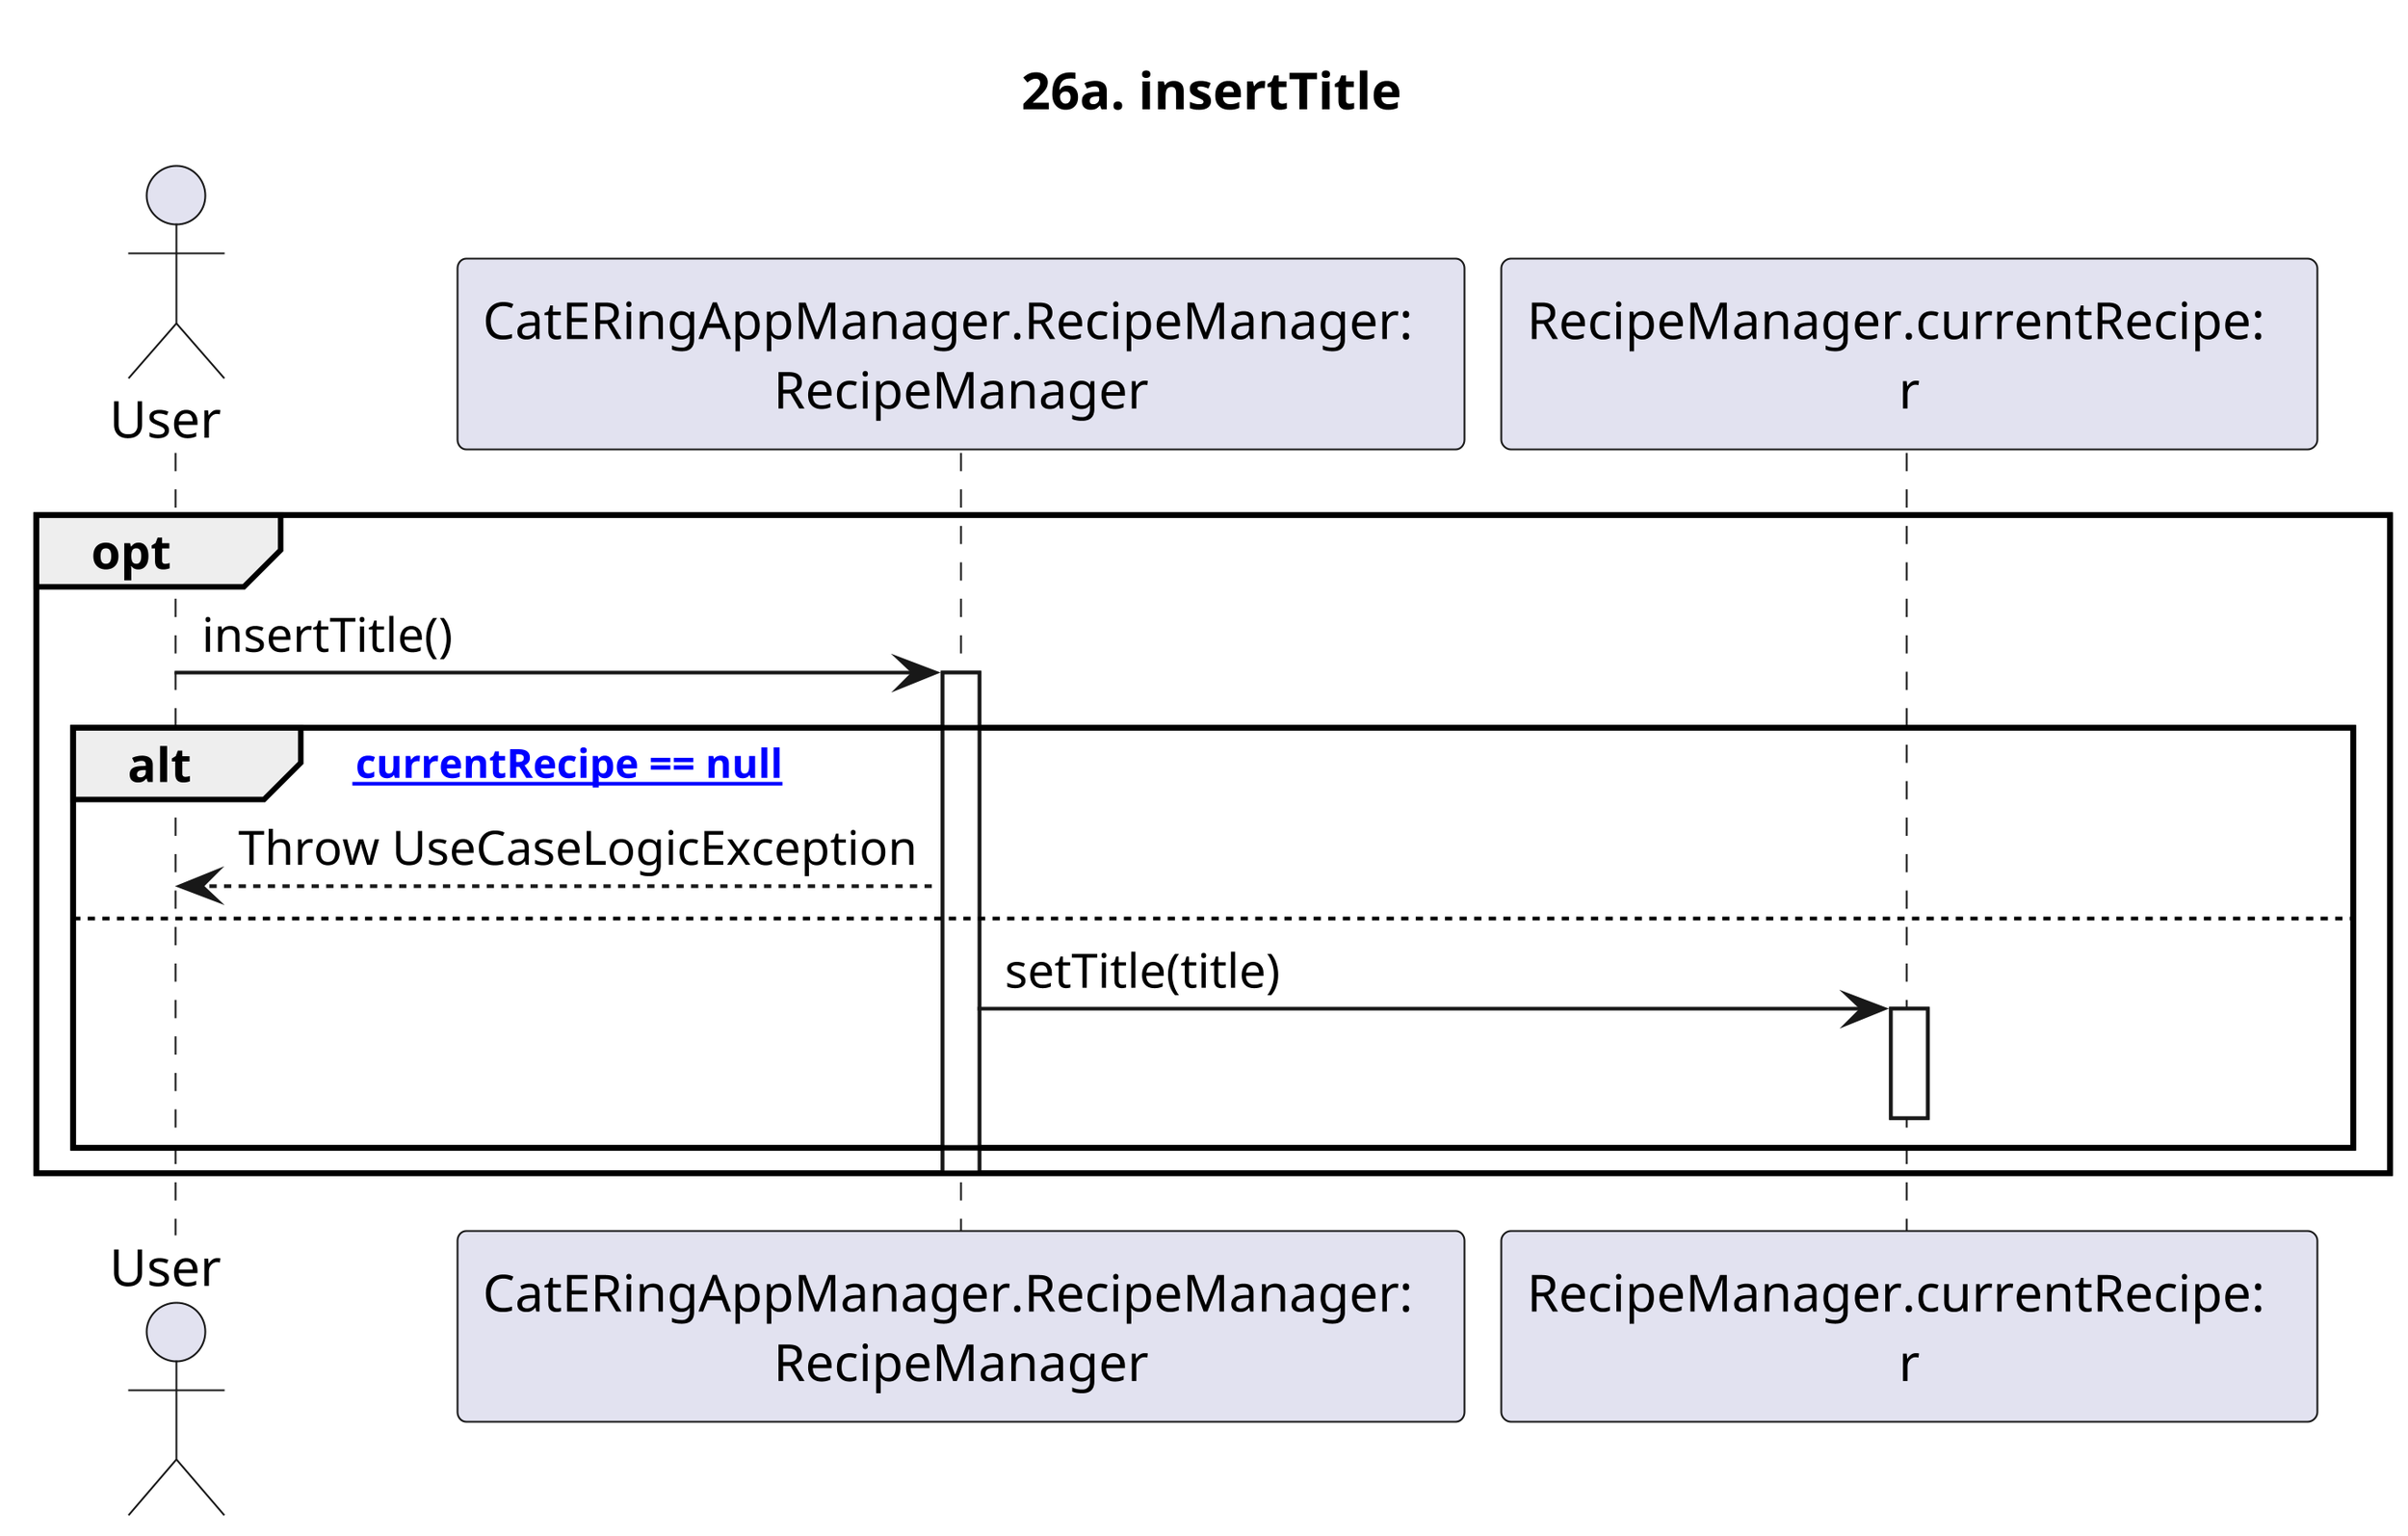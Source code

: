 @startuml

skinparam Dpi 400

title: 26a. insertTitle

Actor User
Participant "CatERingAppManager.RecipeManager:  \nRecipeManager" as RM
Participant "RecipeManager.currentRecipe:  \nr" as CR

opt
	User -> RM: insertTitle()
	Activate RM
	alt ["currentRecipe == null"]
		RM --> User: Throw UseCaseLogicException
	else 
		RM -> CR: setTitle(title)
		Activate CR
		Deactivate CR
	end
	Deactivate RM
end
@enduml
